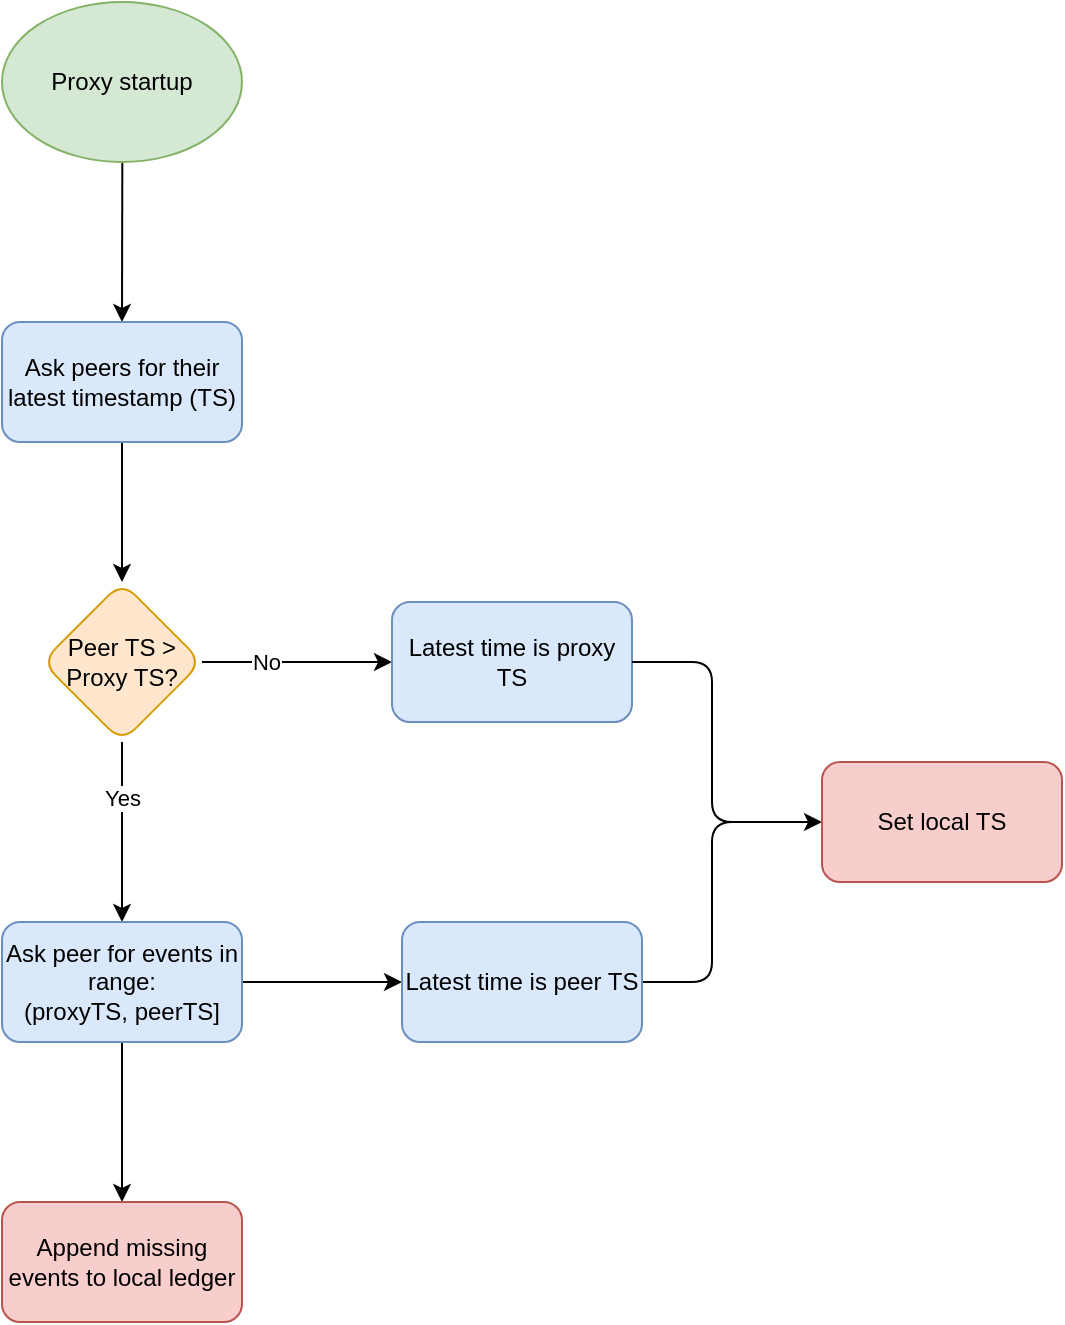 <mxfile>
    <diagram id="IorxrmCK7j4XJhbo9tB2" name="Page-1">
        <mxGraphModel dx="1222" dy="616" grid="1" gridSize="10" guides="1" tooltips="1" connect="1" arrows="1" fold="1" page="1" pageScale="1" pageWidth="850" pageHeight="1100" math="0" shadow="0">
            <root>
                <mxCell id="0"/>
                <mxCell id="1" parent="0"/>
                <mxCell id="4" value="" style="edgeStyle=none;html=1;" edge="1" parent="1" source="2" target="3">
                    <mxGeometry relative="1" as="geometry"/>
                </mxCell>
                <mxCell id="2" value="Proxy startup" style="ellipse;whiteSpace=wrap;html=1;fillColor=#d5e8d4;strokeColor=#82b366;" vertex="1" parent="1">
                    <mxGeometry x="80" y="40" width="120" height="80" as="geometry"/>
                </mxCell>
                <mxCell id="10" style="edgeStyle=none;html=1;exitX=0.5;exitY=1;exitDx=0;exitDy=0;entryX=0.5;entryY=0;entryDx=0;entryDy=0;" edge="1" parent="1" source="3" target="9">
                    <mxGeometry relative="1" as="geometry"/>
                </mxCell>
                <mxCell id="3" value="Ask peers for their latest timestamp (TS)" style="rounded=1;whiteSpace=wrap;html=1;fillColor=#dae8fc;strokeColor=#6c8ebf;" vertex="1" parent="1">
                    <mxGeometry x="80" y="200" width="120" height="60" as="geometry"/>
                </mxCell>
                <mxCell id="12" value="" style="edgeStyle=none;html=1;" edge="1" parent="1" source="9" target="11">
                    <mxGeometry relative="1" as="geometry"/>
                </mxCell>
                <mxCell id="13" value="No" style="edgeLabel;html=1;align=center;verticalAlign=middle;resizable=0;points=[];" vertex="1" connectable="0" parent="12">
                    <mxGeometry x="-0.332" relative="1" as="geometry">
                        <mxPoint as="offset"/>
                    </mxGeometry>
                </mxCell>
                <mxCell id="15" value="" style="edgeStyle=none;html=1;" edge="1" parent="1" source="9" target="14">
                    <mxGeometry relative="1" as="geometry"/>
                </mxCell>
                <mxCell id="16" value="Yes" style="edgeLabel;html=1;align=center;verticalAlign=middle;resizable=0;points=[];" vertex="1" connectable="0" parent="15">
                    <mxGeometry x="-0.379" relative="1" as="geometry">
                        <mxPoint as="offset"/>
                    </mxGeometry>
                </mxCell>
                <mxCell id="9" value="Peer TS &amp;gt; Proxy TS?" style="rhombus;whiteSpace=wrap;html=1;fillColor=#ffe6cc;strokeColor=#d79b00;rounded=1;" vertex="1" parent="1">
                    <mxGeometry x="100" y="330" width="80" height="80" as="geometry"/>
                </mxCell>
                <mxCell id="11" value="Latest time is proxy TS" style="whiteSpace=wrap;html=1;fillColor=#dae8fc;strokeColor=#6c8ebf;rounded=1;" vertex="1" parent="1">
                    <mxGeometry x="275" y="340" width="120" height="60" as="geometry"/>
                </mxCell>
                <mxCell id="18" value="" style="edgeStyle=none;html=1;" edge="1" parent="1" source="14" target="17">
                    <mxGeometry relative="1" as="geometry"/>
                </mxCell>
                <mxCell id="20" value="" style="edgeStyle=none;html=1;" edge="1" parent="1" source="14" target="19">
                    <mxGeometry relative="1" as="geometry"/>
                </mxCell>
                <mxCell id="14" value="Ask peer for events in range:&lt;br&gt;(proxyTS, peerTS]" style="whiteSpace=wrap;html=1;fillColor=#dae8fc;strokeColor=#6c8ebf;rounded=1;" vertex="1" parent="1">
                    <mxGeometry x="80" y="500" width="120" height="60" as="geometry"/>
                </mxCell>
                <mxCell id="17" value="Append missing events to local ledger" style="whiteSpace=wrap;html=1;fillColor=#f8cecc;strokeColor=#b85450;rounded=1;" vertex="1" parent="1">
                    <mxGeometry x="80" y="640" width="120" height="60" as="geometry"/>
                </mxCell>
                <mxCell id="25" style="edgeStyle=none;html=1;exitX=1;exitY=0.5;exitDx=0;exitDy=0;entryX=0;entryY=0.5;entryDx=0;entryDy=0;" edge="1" parent="1" source="19" target="28">
                    <mxGeometry relative="1" as="geometry">
                        <mxPoint x="485" y="450.0" as="targetPoint"/>
                        <Array as="points">
                            <mxPoint x="435" y="530"/>
                            <mxPoint x="435" y="450"/>
                        </Array>
                    </mxGeometry>
                </mxCell>
                <mxCell id="19" value="Latest time is peer TS" style="whiteSpace=wrap;html=1;fillColor=#dae8fc;strokeColor=#6c8ebf;rounded=1;" vertex="1" parent="1">
                    <mxGeometry x="280" y="500" width="120" height="60" as="geometry"/>
                </mxCell>
                <mxCell id="27" value="" style="endArrow=none;html=1;exitX=1;exitY=0.5;exitDx=0;exitDy=0;entryX=0;entryY=0.5;entryDx=0;entryDy=0;" edge="1" parent="1" source="11">
                    <mxGeometry width="50" height="50" relative="1" as="geometry">
                        <mxPoint x="565" y="410" as="sourcePoint"/>
                        <mxPoint x="485" y="450.0" as="targetPoint"/>
                        <Array as="points">
                            <mxPoint x="435" y="370"/>
                            <mxPoint x="435" y="450"/>
                        </Array>
                    </mxGeometry>
                </mxCell>
                <mxCell id="28" value="Set local TS" style="rounded=1;whiteSpace=wrap;html=1;fillColor=#f8cecc;strokeColor=#b85450;" vertex="1" parent="1">
                    <mxGeometry x="490" y="420" width="120" height="60" as="geometry"/>
                </mxCell>
            </root>
        </mxGraphModel>
    </diagram>
</mxfile>